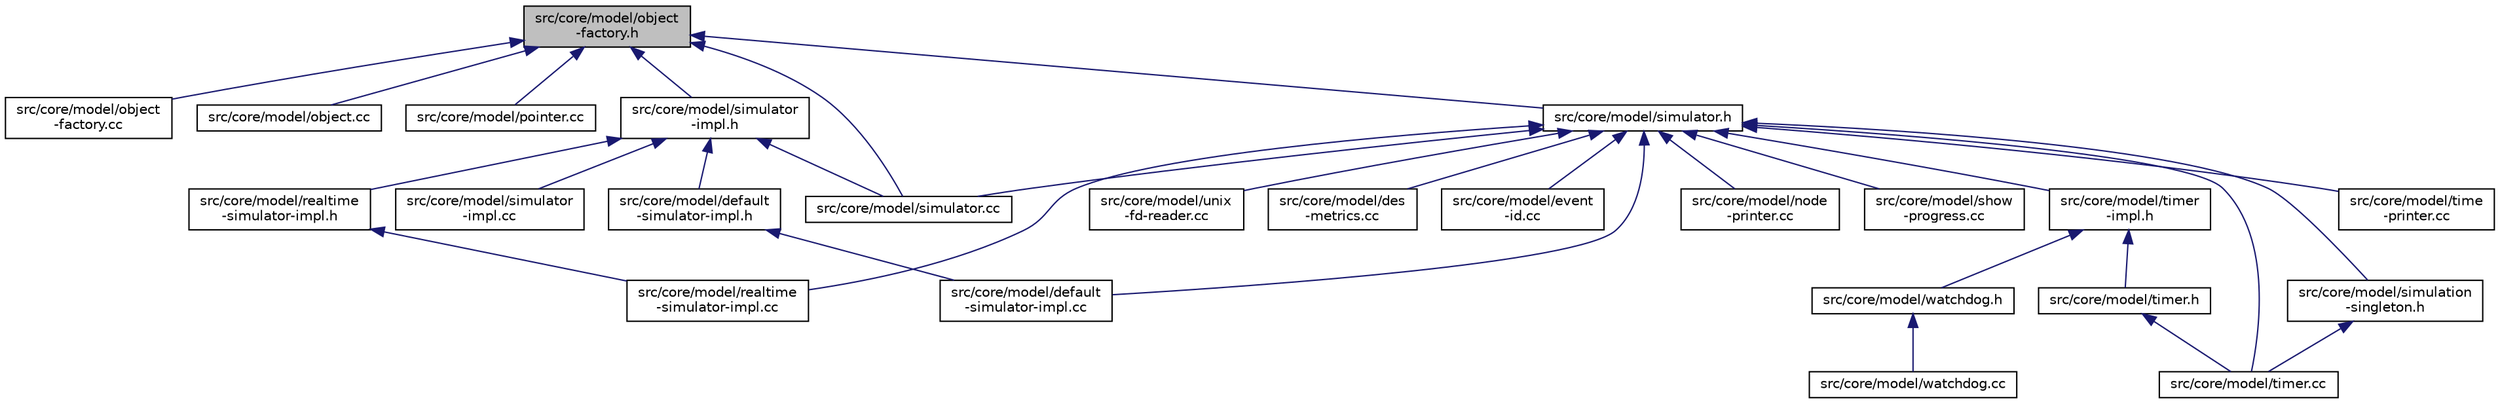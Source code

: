 digraph "src/core/model/object-factory.h"
{
 // LATEX_PDF_SIZE
  edge [fontname="Helvetica",fontsize="10",labelfontname="Helvetica",labelfontsize="10"];
  node [fontname="Helvetica",fontsize="10",shape=record];
  Node1 [label="src/core/model/object\l-factory.h",height=0.2,width=0.4,color="black", fillcolor="grey75", style="filled", fontcolor="black",tooltip="ns3::ObjectFactory class declaration."];
  Node1 -> Node2 [dir="back",color="midnightblue",fontsize="10",style="solid",fontname="Helvetica"];
  Node2 [label="src/core/model/object\l-factory.cc",height=0.2,width=0.4,color="black", fillcolor="white", style="filled",URL="$object-factory_8cc.html",tooltip="ns3::ObjectFactory class implementation."];
  Node1 -> Node3 [dir="back",color="midnightblue",fontsize="10",style="solid",fontname="Helvetica"];
  Node3 [label="src/core/model/object.cc",height=0.2,width=0.4,color="black", fillcolor="white", style="filled",URL="$object_8cc.html",tooltip="ns3::Object class implementation."];
  Node1 -> Node4 [dir="back",color="midnightblue",fontsize="10",style="solid",fontname="Helvetica"];
  Node4 [label="src/core/model/pointer.cc",height=0.2,width=0.4,color="black", fillcolor="white", style="filled",URL="$pointer_8cc.html",tooltip="ns3::PointerValue attribute value implementations."];
  Node1 -> Node5 [dir="back",color="midnightblue",fontsize="10",style="solid",fontname="Helvetica"];
  Node5 [label="src/core/model/simulator\l-impl.h",height=0.2,width=0.4,color="black", fillcolor="white", style="filled",URL="$simulator-impl_8h.html",tooltip="ns3::SimulatorImpl declaration."];
  Node5 -> Node6 [dir="back",color="midnightblue",fontsize="10",style="solid",fontname="Helvetica"];
  Node6 [label="src/core/model/default\l-simulator-impl.h",height=0.2,width=0.4,color="black", fillcolor="white", style="filled",URL="$default-simulator-impl_8h.html",tooltip="ns3::DefaultSimulatorImpl declaration."];
  Node6 -> Node7 [dir="back",color="midnightblue",fontsize="10",style="solid",fontname="Helvetica"];
  Node7 [label="src/core/model/default\l-simulator-impl.cc",height=0.2,width=0.4,color="black", fillcolor="white", style="filled",URL="$default-simulator-impl_8cc.html",tooltip="ns3::DefaultSimulatorImpl implementation."];
  Node5 -> Node8 [dir="back",color="midnightblue",fontsize="10",style="solid",fontname="Helvetica"];
  Node8 [label="src/core/model/realtime\l-simulator-impl.h",height=0.2,width=0.4,color="black", fillcolor="white", style="filled",URL="$realtime-simulator-impl_8h.html",tooltip="ns3::RealtimeSimulatorImpl declaration."];
  Node8 -> Node9 [dir="back",color="midnightblue",fontsize="10",style="solid",fontname="Helvetica"];
  Node9 [label="src/core/model/realtime\l-simulator-impl.cc",height=0.2,width=0.4,color="black", fillcolor="white", style="filled",URL="$realtime-simulator-impl_8cc.html",tooltip="ns3::RealTimeSimulatorImpl implementation."];
  Node5 -> Node10 [dir="back",color="midnightblue",fontsize="10",style="solid",fontname="Helvetica"];
  Node10 [label="src/core/model/simulator\l-impl.cc",height=0.2,width=0.4,color="black", fillcolor="white", style="filled",URL="$simulator-impl_8cc.html",tooltip="ns3::SimulatorImpl implementation."];
  Node5 -> Node11 [dir="back",color="midnightblue",fontsize="10",style="solid",fontname="Helvetica"];
  Node11 [label="src/core/model/simulator.cc",height=0.2,width=0.4,color="black", fillcolor="white", style="filled",URL="$simulator_8cc.html",tooltip="ns3::Simulator implementation, as well as implementation pointer, global scheduler implementation."];
  Node1 -> Node11 [dir="back",color="midnightblue",fontsize="10",style="solid",fontname="Helvetica"];
  Node1 -> Node12 [dir="back",color="midnightblue",fontsize="10",style="solid",fontname="Helvetica"];
  Node12 [label="src/core/model/simulator.h",height=0.2,width=0.4,color="black", fillcolor="white", style="filled",URL="$simulator_8h.html",tooltip="ns3::Simulator declaration."];
  Node12 -> Node7 [dir="back",color="midnightblue",fontsize="10",style="solid",fontname="Helvetica"];
  Node12 -> Node13 [dir="back",color="midnightblue",fontsize="10",style="solid",fontname="Helvetica"];
  Node13 [label="src/core/model/des\l-metrics.cc",height=0.2,width=0.4,color="black", fillcolor="white", style="filled",URL="$des-metrics_8cc.html",tooltip="ns3::DesMetrics implementation."];
  Node12 -> Node14 [dir="back",color="midnightblue",fontsize="10",style="solid",fontname="Helvetica"];
  Node14 [label="src/core/model/event\l-id.cc",height=0.2,width=0.4,color="black", fillcolor="white", style="filled",URL="$event-id_8cc.html",tooltip="ns3::EventId implementation."];
  Node12 -> Node15 [dir="back",color="midnightblue",fontsize="10",style="solid",fontname="Helvetica"];
  Node15 [label="src/core/model/node\l-printer.cc",height=0.2,width=0.4,color="black", fillcolor="white", style="filled",URL="$node-printer_8cc.html",tooltip="ns3::DefaultNodePrinter implementation."];
  Node12 -> Node9 [dir="back",color="midnightblue",fontsize="10",style="solid",fontname="Helvetica"];
  Node12 -> Node16 [dir="back",color="midnightblue",fontsize="10",style="solid",fontname="Helvetica"];
  Node16 [label="src/core/model/show\l-progress.cc",height=0.2,width=0.4,color="black", fillcolor="white", style="filled",URL="$show-progress_8cc.html",tooltip="ns3::ShowProgress implementation."];
  Node12 -> Node17 [dir="back",color="midnightblue",fontsize="10",style="solid",fontname="Helvetica"];
  Node17 [label="src/core/model/simulation\l-singleton.h",height=0.2,width=0.4,color="black", fillcolor="white", style="filled",URL="$simulation-singleton_8h.html",tooltip="ns3::SimulationSingleton declaration and template implementation."];
  Node17 -> Node18 [dir="back",color="midnightblue",fontsize="10",style="solid",fontname="Helvetica"];
  Node18 [label="src/core/model/timer.cc",height=0.2,width=0.4,color="black", fillcolor="white", style="filled",URL="$timer_8cc.html",tooltip="ns3::Timer implementation."];
  Node12 -> Node11 [dir="back",color="midnightblue",fontsize="10",style="solid",fontname="Helvetica"];
  Node12 -> Node19 [dir="back",color="midnightblue",fontsize="10",style="solid",fontname="Helvetica"];
  Node19 [label="src/core/model/time\l-printer.cc",height=0.2,width=0.4,color="black", fillcolor="white", style="filled",URL="$time-printer_8cc.html",tooltip="ns3::DefaultTimePrinter implementation."];
  Node12 -> Node20 [dir="back",color="midnightblue",fontsize="10",style="solid",fontname="Helvetica"];
  Node20 [label="src/core/model/timer\l-impl.h",height=0.2,width=0.4,color="black", fillcolor="white", style="filled",URL="$timer-impl_8h.html",tooltip="ns3::TimerImpl declaration and implementation."];
  Node20 -> Node21 [dir="back",color="midnightblue",fontsize="10",style="solid",fontname="Helvetica"];
  Node21 [label="src/core/model/timer.h",height=0.2,width=0.4,color="black", fillcolor="white", style="filled",URL="$timer_8h.html",tooltip="ns3::Timer class declaration."];
  Node21 -> Node18 [dir="back",color="midnightblue",fontsize="10",style="solid",fontname="Helvetica"];
  Node20 -> Node22 [dir="back",color="midnightblue",fontsize="10",style="solid",fontname="Helvetica"];
  Node22 [label="src/core/model/watchdog.h",height=0.2,width=0.4,color="black", fillcolor="white", style="filled",URL="$watchdog_8h.html",tooltip="ns3::Watchdog timer class declaration."];
  Node22 -> Node23 [dir="back",color="midnightblue",fontsize="10",style="solid",fontname="Helvetica"];
  Node23 [label="src/core/model/watchdog.cc",height=0.2,width=0.4,color="black", fillcolor="white", style="filled",URL="$watchdog_8cc.html",tooltip="ns3::Watchdog timer class implementation."];
  Node12 -> Node18 [dir="back",color="midnightblue",fontsize="10",style="solid",fontname="Helvetica"];
  Node12 -> Node24 [dir="back",color="midnightblue",fontsize="10",style="solid",fontname="Helvetica"];
  Node24 [label="src/core/model/unix\l-fd-reader.cc",height=0.2,width=0.4,color="black", fillcolor="white", style="filled",URL="$unix-fd-reader_8cc.html",tooltip="ns3::FdReader implementation."];
}
